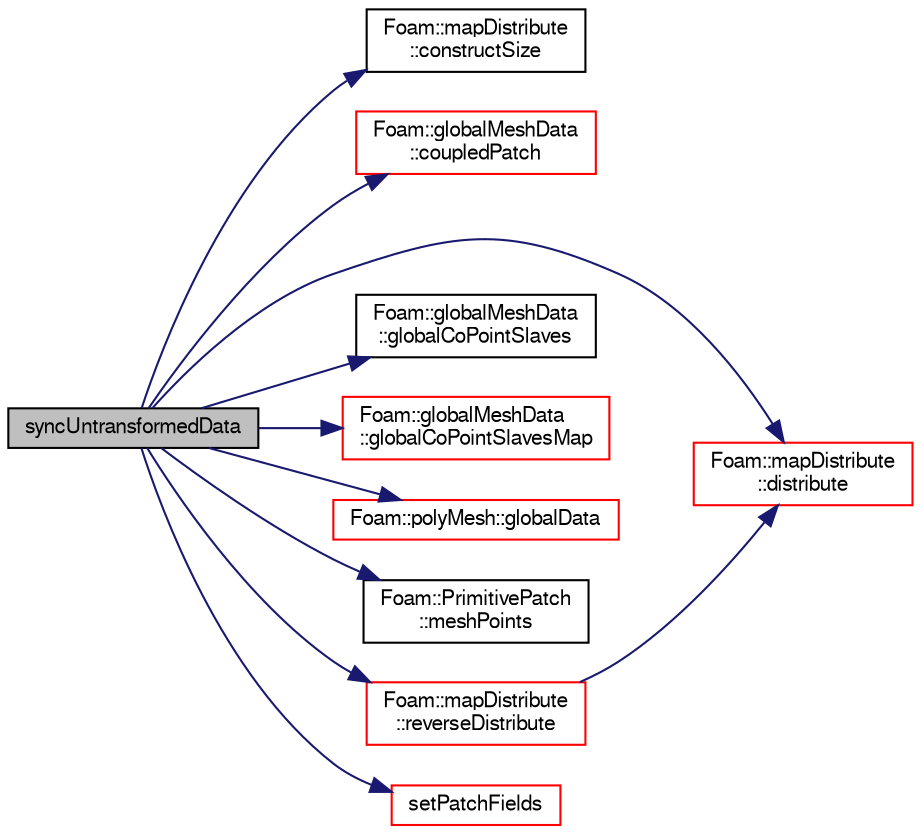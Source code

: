 digraph "syncUntransformedData"
{
  bgcolor="transparent";
  edge [fontname="FreeSans",fontsize="10",labelfontname="FreeSans",labelfontsize="10"];
  node [fontname="FreeSans",fontsize="10",shape=record];
  rankdir="LR";
  Node429 [label="syncUntransformedData",height=0.2,width=0.4,color="black", fillcolor="grey75", style="filled", fontcolor="black"];
  Node429 -> Node430 [color="midnightblue",fontsize="10",style="solid",fontname="FreeSans"];
  Node430 [label="Foam::mapDistribute\l::constructSize",height=0.2,width=0.4,color="black",URL="$a27362.html#aafa5c5eaac08986c309d43bb80c2ab1f",tooltip="Constructed data size. "];
  Node429 -> Node431 [color="midnightblue",fontsize="10",style="solid",fontname="FreeSans"];
  Node431 [label="Foam::globalMeshData\l::coupledPatch",height=0.2,width=0.4,color="red",URL="$a27334.html#adbf1d40edb1a4d9d7175cc03028a82e7",tooltip="Return patch of all coupled faces. "];
  Node429 -> Node487 [color="midnightblue",fontsize="10",style="solid",fontname="FreeSans"];
  Node487 [label="Foam::mapDistribute\l::distribute",height=0.2,width=0.4,color="red",URL="$a27362.html#a33e0f8481eb68bf011731ec98e8f7c65",tooltip="Distribute data. Note:schedule only used for Pstream::scheduled. "];
  Node429 -> Node494 [color="midnightblue",fontsize="10",style="solid",fontname="FreeSans"];
  Node494 [label="Foam::globalMeshData\l::globalCoPointSlaves",height=0.2,width=0.4,color="black",URL="$a27334.html#aa5db81c664ee36aaa53618a57e0a0940"];
  Node429 -> Node495 [color="midnightblue",fontsize="10",style="solid",fontname="FreeSans"];
  Node495 [label="Foam::globalMeshData\l::globalCoPointSlavesMap",height=0.2,width=0.4,color="red",URL="$a27334.html#a0b3a352a1bd504592c367a64ba7659f7"];
  Node429 -> Node507 [color="midnightblue",fontsize="10",style="solid",fontname="FreeSans"];
  Node507 [label="Foam::polyMesh::globalData",height=0.2,width=0.4,color="red",URL="$a27410.html#a5e9cb8eb9e52843d336386b13423d19c",tooltip="Return parallel info. "];
  Node429 -> Node498 [color="midnightblue",fontsize="10",style="solid",fontname="FreeSans"];
  Node498 [label="Foam::PrimitivePatch\l::meshPoints",height=0.2,width=0.4,color="black",URL="$a27538.html#a52e3a457780fe74b31d39dc046bce1d8",tooltip="Return labelList of mesh points in patch. They are constructed. "];
  Node429 -> Node501 [color="midnightblue",fontsize="10",style="solid",fontname="FreeSans"];
  Node501 [label="Foam::mapDistribute\l::reverseDistribute",height=0.2,width=0.4,color="red",URL="$a27362.html#af4843479bbb5ce26fab0dbefd525c410",tooltip="Reverse distribute data using default commsType. "];
  Node501 -> Node487 [color="midnightblue",fontsize="10",style="solid",fontname="FreeSans"];
  Node429 -> Node508 [color="midnightblue",fontsize="10",style="solid",fontname="FreeSans"];
  Node508 [label="setPatchFields",height=0.2,width=0.4,color="red",URL="$a23282.html#a1b6bb2c50c9e39688aa71d2263865d68",tooltip="Helper: set patchField values from internal values (on. "];
}
